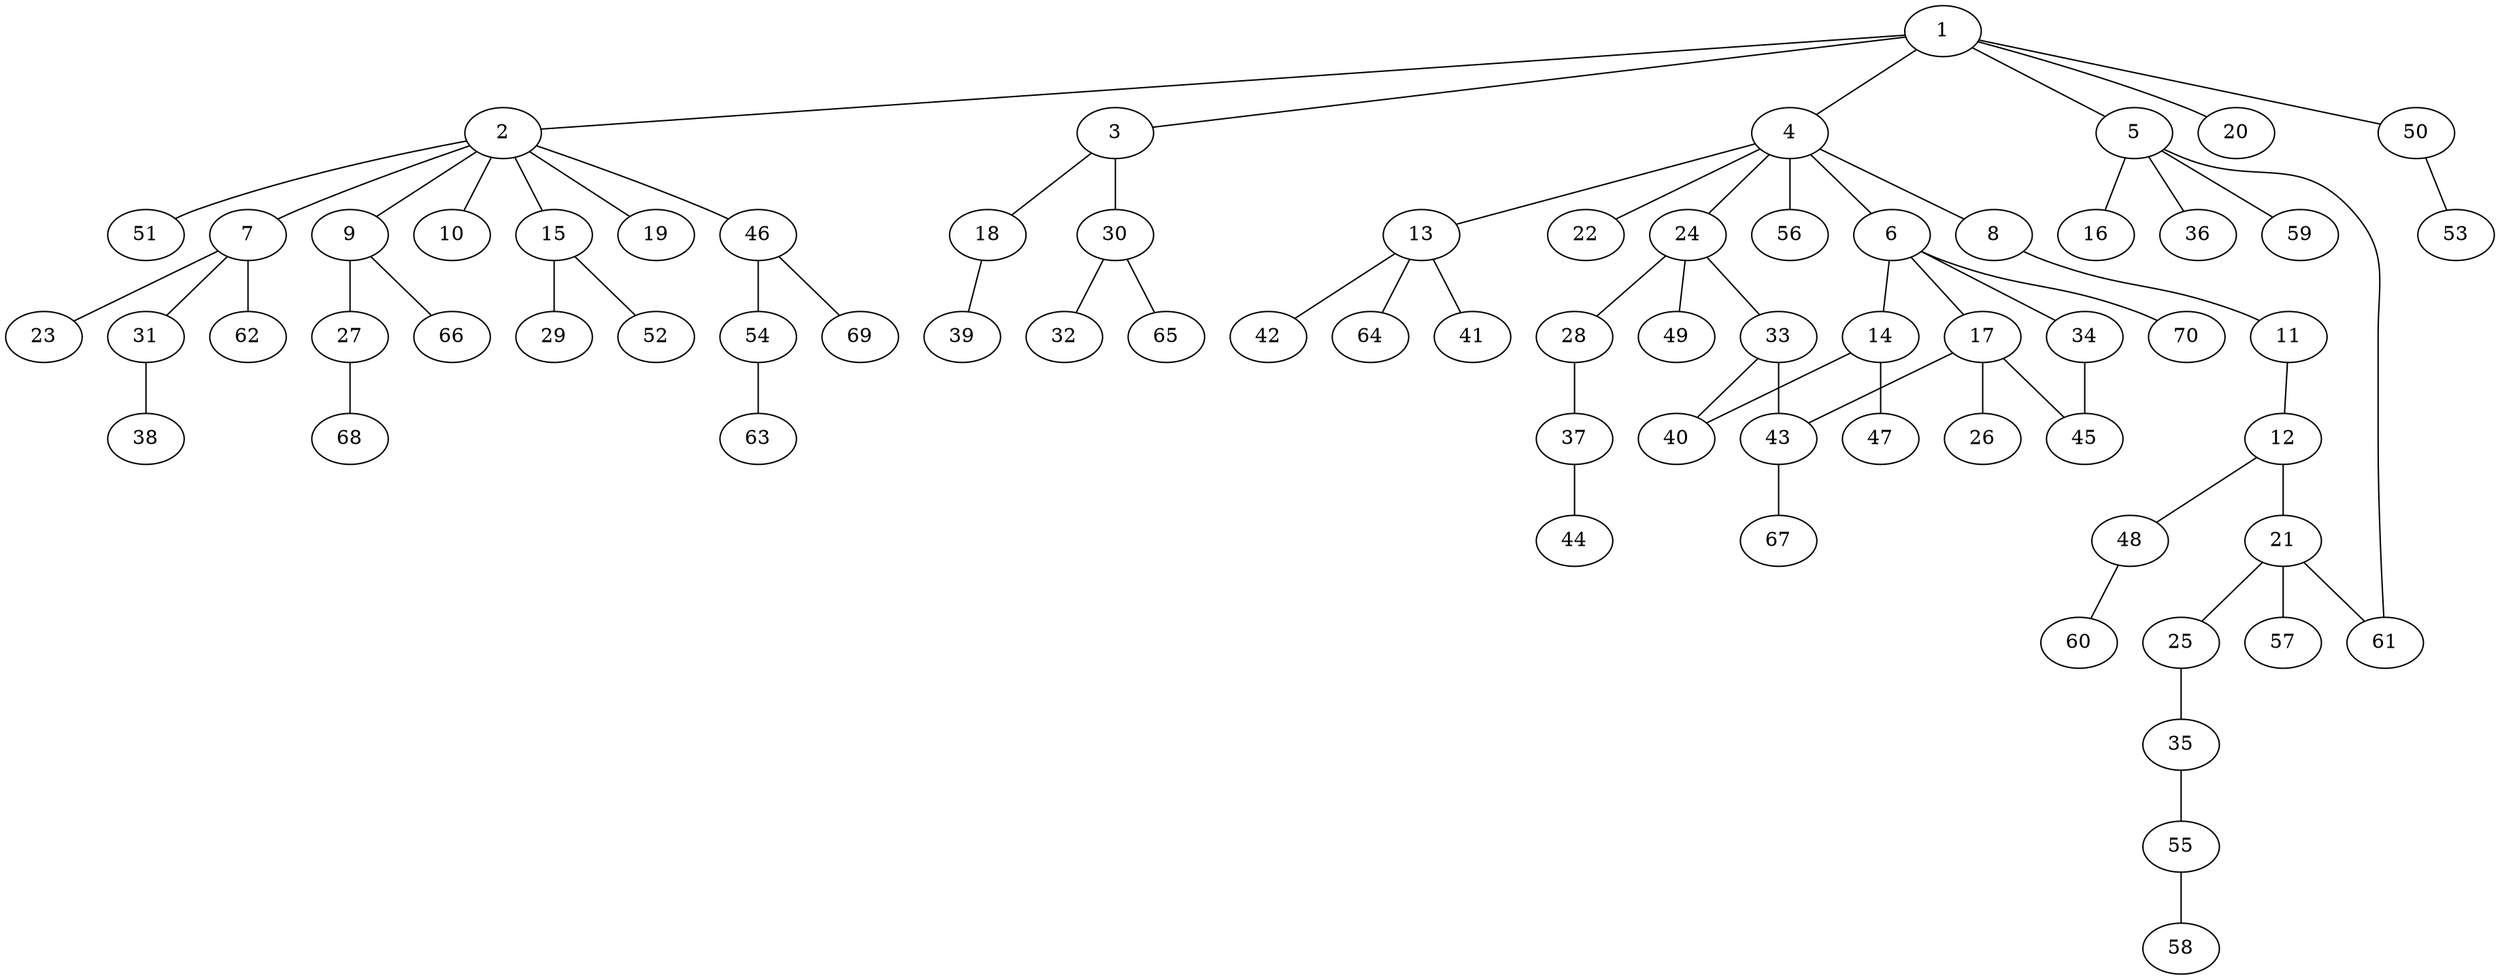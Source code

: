graph graphname {1--2
1--3
1--4
1--5
1--20
1--50
2--7
2--9
2--10
2--15
2--19
2--46
2--51
3--18
3--30
4--6
4--8
4--13
4--22
4--24
4--56
5--16
5--36
5--59
5--61
6--14
6--17
6--34
6--70
7--23
7--31
7--62
8--11
9--27
9--66
11--12
12--21
12--48
13--41
13--42
13--64
14--40
14--47
15--29
15--52
17--26
17--43
17--45
18--39
21--25
21--57
21--61
24--28
24--33
24--49
25--35
27--68
28--37
30--32
30--65
31--38
33--40
33--43
34--45
35--55
37--44
43--67
46--54
46--69
48--60
50--53
54--63
55--58
}